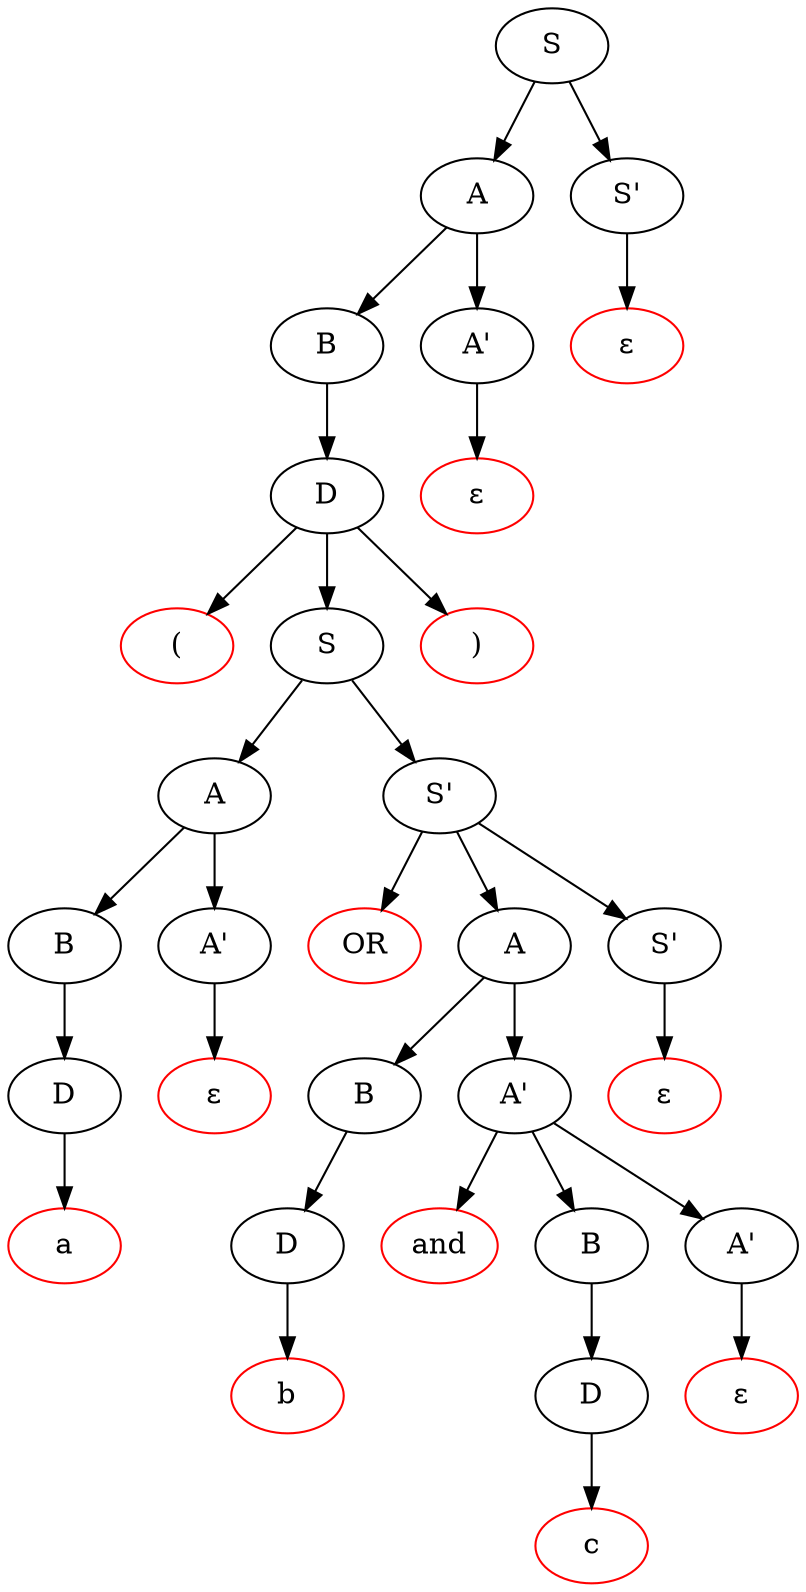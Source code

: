 digraph Tree {
0 [label="S"];
1 [label="A"];
2 [label="B"];
3 [label="D"];
4 [label="(", color=red];
5 [label="S"];
6 [label="A"];
7 [label="B"];
8 [label="D"];
9 [label="a", color=red];
8 -> {9};
7 -> {8};
10 [label="A'"];
11 [label="ε", color=red];
10 -> {11};
6 -> {7,10};
12 [label="S'"];
13 [label="OR", color=red];
14 [label="A"];
15 [label="B"];
16 [label="D"];
17 [label="b", color=red];
16 -> {17};
15 -> {16};
18 [label="A'"];
19 [label="and", color=red];
20 [label="B"];
21 [label="D"];
22 [label="c", color=red];
21 -> {22};
20 -> {21};
23 [label="A'"];
24 [label="ε", color=red];
23 -> {24};
18 -> {19,20,23};
14 -> {15,18};
25 [label="S'"];
26 [label="ε", color=red];
25 -> {26};
12 -> {13,14,25};
5 -> {6,12};
27 [label=")", color=red];
3 -> {4,5,27};
2 -> {3};
28 [label="A'"];
29 [label="ε", color=red];
28 -> {29};
1 -> {2,28};
30 [label="S'"];
31 [label="ε", color=red];
30 -> {31};
0 -> {1,30};
}